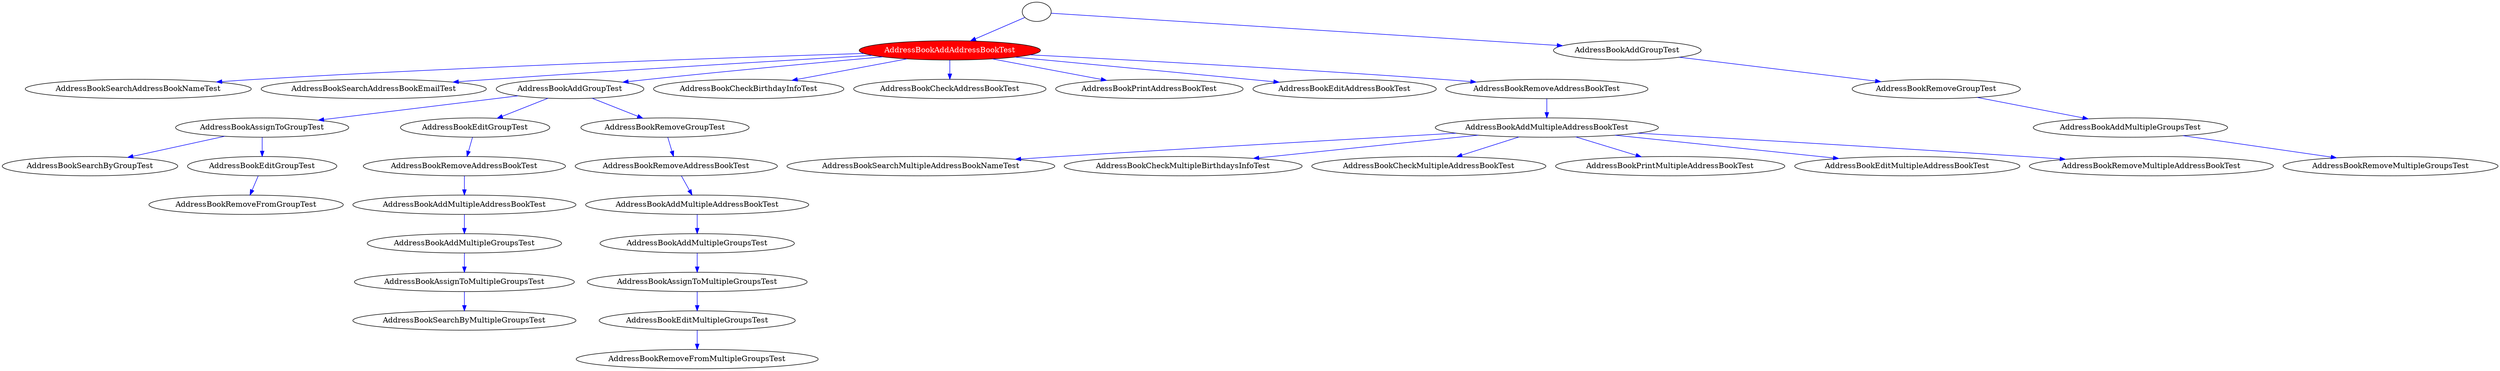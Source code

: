 strict digraph G {
root_925284253 [ label="" color = "black" ];
AddressBookAddAddressBookTest_220541490 [fillcolor="red" style="filled" fontcolor="white" label="AddressBookAddAddressBookTest" ];
AddressBookAddGroupTest_837123885 [ label="AddressBookAddGroupTest" ];
AddressBookSearchAddressBookNameTest_714040706 [ label="AddressBookSearchAddressBookNameTest" ];
AddressBookSearchAddressBookEmailTest_1831910146 [ label="AddressBookSearchAddressBookEmailTest" ];
AddressBookAddGroupTest_1541866648 [ label="AddressBookAddGroupTest" ];
AddressBookCheckBirthdayInfoTest_1562775792 [ label="AddressBookCheckBirthdayInfoTest" ];
AddressBookCheckAddressBookTest_37472437 [ label="AddressBookCheckAddressBookTest" ];
AddressBookPrintAddressBookTest_1367160731 [ label="AddressBookPrintAddressBookTest" ];
AddressBookEditAddressBookTest_1242671955 [ label="AddressBookEditAddressBookTest" ];
AddressBookRemoveAddressBookTest_314937647 [ label="AddressBookRemoveAddressBookTest" ];
AddressBookRemoveGroupTest_369932721 [ label="AddressBookRemoveGroupTest" ];
AddressBookAssignToGroupTest_173414818 [ label="AddressBookAssignToGroupTest" ];
AddressBookEditGroupTest_1842346408 [ label="AddressBookEditGroupTest" ];
AddressBookRemoveGroupTest_1074675484 [ label="AddressBookRemoveGroupTest" ];
AddressBookAddMultipleAddressBookTest_585631716 [ label="AddressBookAddMultipleAddressBookTest" ];
AddressBookAddMultipleGroupsTest_378174875 [ label="AddressBookAddMultipleGroupsTest" ];
AddressBookSearchByGroupTest_1555437774 [ label="AddressBookSearchByGroupTest" ];
AddressBookEditGroupTest_737339422 [ label="AddressBookEditGroupTest" ];
AddressBookRemoveAddressBookTest_1306867271 [ label="AddressBookRemoveAddressBookTest" ];
AddressBookRemoveAddressBookTest_1610154621 [ label="AddressBookRemoveAddressBookTest" ];
AddressBookSearchMultipleAddressBookNameTest_106715730 [ label="AddressBookSearchMultipleAddressBookNameTest" ];
AddressBookCheckMultipleBirthdaysInfoTest_210123324 [ label="AddressBookCheckMultipleBirthdaysInfoTest" ];
AddressBookCheckMultipleAddressBookTest_1660680700 [ label="AddressBookCheckMultipleAddressBookTest" ];
AddressBookPrintMultipleAddressBookTest_1396924438 [ label="AddressBookPrintMultipleAddressBookTest" ];
AddressBookEditMultipleAddressBookTest_346508450 [ label="AddressBookEditMultipleAddressBookTest" ];
AddressBookRemoveMultipleAddressBookTest_80644576 [ label="AddressBookRemoveMultipleAddressBookTest" ];
AddressBookRemoveMultipleGroupsTest_133334873 [ label="AddressBookRemoveMultipleGroupsTest" ];
AddressBookRemoveFromGroupTest_1200337671 [ label="AddressBookRemoveFromGroupTest" ];
AddressBookAddMultipleAddressBookTest_2087530662 [ label="AddressBookAddMultipleAddressBookTest" ];
AddressBookAddMultipleAddressBookTest_709585258 [ label="AddressBookAddMultipleAddressBookTest" ];
AddressBookAddMultipleGroupsTest_2095772816 [ label="AddressBookAddMultipleGroupsTest" ];
AddressBookAddMultipleGroupsTest_717827412 [ label="AddressBookAddMultipleGroupsTest" ];
AddressBookAssignToMultipleGroupsTest_1643640412 [ label="AddressBookAssignToMultipleGroupsTest" ];
AddressBookAssignToMultipleGroupsTest_265695008 [ label="AddressBookAssignToMultipleGroupsTest" ];
AddressBookSearchByMultipleGroupsTest_216656868 [ label="AddressBookSearchByMultipleGroupsTest" ];
AddressBookEditMultipleGroupsTest_103561830 [ label="AddressBookEditMultipleGroupsTest" ];
AddressBookRemoveFromMultipleGroupsTest_1159496113 [ label="AddressBookRemoveFromMultipleGroupsTest" ];
  root_925284253 -> AddressBookAddAddressBookTest_220541490 [ label="" color="blue" ];
  root_925284253 -> AddressBookAddGroupTest_837123885 [ label="" color="blue" ];
  AddressBookAddAddressBookTest_220541490 -> AddressBookSearchAddressBookNameTest_714040706 [ label="" color="blue" ];
  AddressBookAddAddressBookTest_220541490 -> AddressBookSearchAddressBookEmailTest_1831910146 [ label="" color="blue" ];
  AddressBookAddAddressBookTest_220541490 -> AddressBookAddGroupTest_1541866648 [ label="" color="blue" ];
  AddressBookAddAddressBookTest_220541490 -> AddressBookCheckBirthdayInfoTest_1562775792 [ label="" color="blue" ];
  AddressBookAddAddressBookTest_220541490 -> AddressBookCheckAddressBookTest_37472437 [ label="" color="blue" ];
  AddressBookAddAddressBookTest_220541490 -> AddressBookPrintAddressBookTest_1367160731 [ label="" color="blue" ];
  AddressBookAddAddressBookTest_220541490 -> AddressBookEditAddressBookTest_1242671955 [ label="" color="blue" ];
  AddressBookAddAddressBookTest_220541490 -> AddressBookRemoveAddressBookTest_314937647 [ label="" color="blue" ];
  AddressBookAddGroupTest_837123885 -> AddressBookRemoveGroupTest_369932721 [ label="" color="blue" ];
  AddressBookAddGroupTest_1541866648 -> AddressBookAssignToGroupTest_173414818 [ label="" color="blue" ];
  AddressBookAddGroupTest_1541866648 -> AddressBookEditGroupTest_1842346408 [ label="" color="blue" ];
  AddressBookAddGroupTest_1541866648 -> AddressBookRemoveGroupTest_1074675484 [ label="" color="blue" ];
  AddressBookRemoveAddressBookTest_314937647 -> AddressBookAddMultipleAddressBookTest_585631716 [ label="" color="blue" ];
  AddressBookRemoveGroupTest_369932721 -> AddressBookAddMultipleGroupsTest_378174875 [ label="" color="blue" ];
  AddressBookAssignToGroupTest_173414818 -> AddressBookSearchByGroupTest_1555437774 [ label="" color="blue" ];
  AddressBookAssignToGroupTest_173414818 -> AddressBookEditGroupTest_737339422 [ label="" color="blue" ];
  AddressBookEditGroupTest_1842346408 -> AddressBookRemoveAddressBookTest_1306867271 [ label="" color="blue" ];
  AddressBookRemoveGroupTest_1074675484 -> AddressBookRemoveAddressBookTest_1610154621 [ label="" color="blue" ];
  AddressBookAddMultipleAddressBookTest_585631716 -> AddressBookSearchMultipleAddressBookNameTest_106715730 [ label="" color="blue" ];
  AddressBookAddMultipleAddressBookTest_585631716 -> AddressBookCheckMultipleBirthdaysInfoTest_210123324 [ label="" color="blue" ];
  AddressBookAddMultipleAddressBookTest_585631716 -> AddressBookCheckMultipleAddressBookTest_1660680700 [ label="" color="blue" ];
  AddressBookAddMultipleAddressBookTest_585631716 -> AddressBookPrintMultipleAddressBookTest_1396924438 [ label="" color="blue" ];
  AddressBookAddMultipleAddressBookTest_585631716 -> AddressBookEditMultipleAddressBookTest_346508450 [ label="" color="blue" ];
  AddressBookAddMultipleAddressBookTest_585631716 -> AddressBookRemoveMultipleAddressBookTest_80644576 [ label="" color="blue" ];
  AddressBookAddMultipleGroupsTest_378174875 -> AddressBookRemoveMultipleGroupsTest_133334873 [ label="" color="blue" ];
  AddressBookEditGroupTest_737339422 -> AddressBookRemoveFromGroupTest_1200337671 [ label="" color="blue" ];
  AddressBookRemoveAddressBookTest_1306867271 -> AddressBookAddMultipleAddressBookTest_2087530662 [ label="" color="blue" ];
  AddressBookRemoveAddressBookTest_1610154621 -> AddressBookAddMultipleAddressBookTest_709585258 [ label="" color="blue" ];
  AddressBookAddMultipleAddressBookTest_2087530662 -> AddressBookAddMultipleGroupsTest_2095772816 [ label="" color="blue" ];
  AddressBookAddMultipleAddressBookTest_709585258 -> AddressBookAddMultipleGroupsTest_717827412 [ label="" color="blue" ];
  AddressBookAddMultipleGroupsTest_2095772816 -> AddressBookAssignToMultipleGroupsTest_1643640412 [ label="" color="blue" ];
  AddressBookAddMultipleGroupsTest_717827412 -> AddressBookAssignToMultipleGroupsTest_265695008 [ label="" color="blue" ];
  AddressBookAssignToMultipleGroupsTest_1643640412 -> AddressBookSearchByMultipleGroupsTest_216656868 [ label="" color="blue" ];
  AddressBookAssignToMultipleGroupsTest_265695008 -> AddressBookEditMultipleGroupsTest_103561830 [ label="" color="blue" ];
  AddressBookEditMultipleGroupsTest_103561830 -> AddressBookRemoveFromMultipleGroupsTest_1159496113 [ label="" color="blue" ];
}
